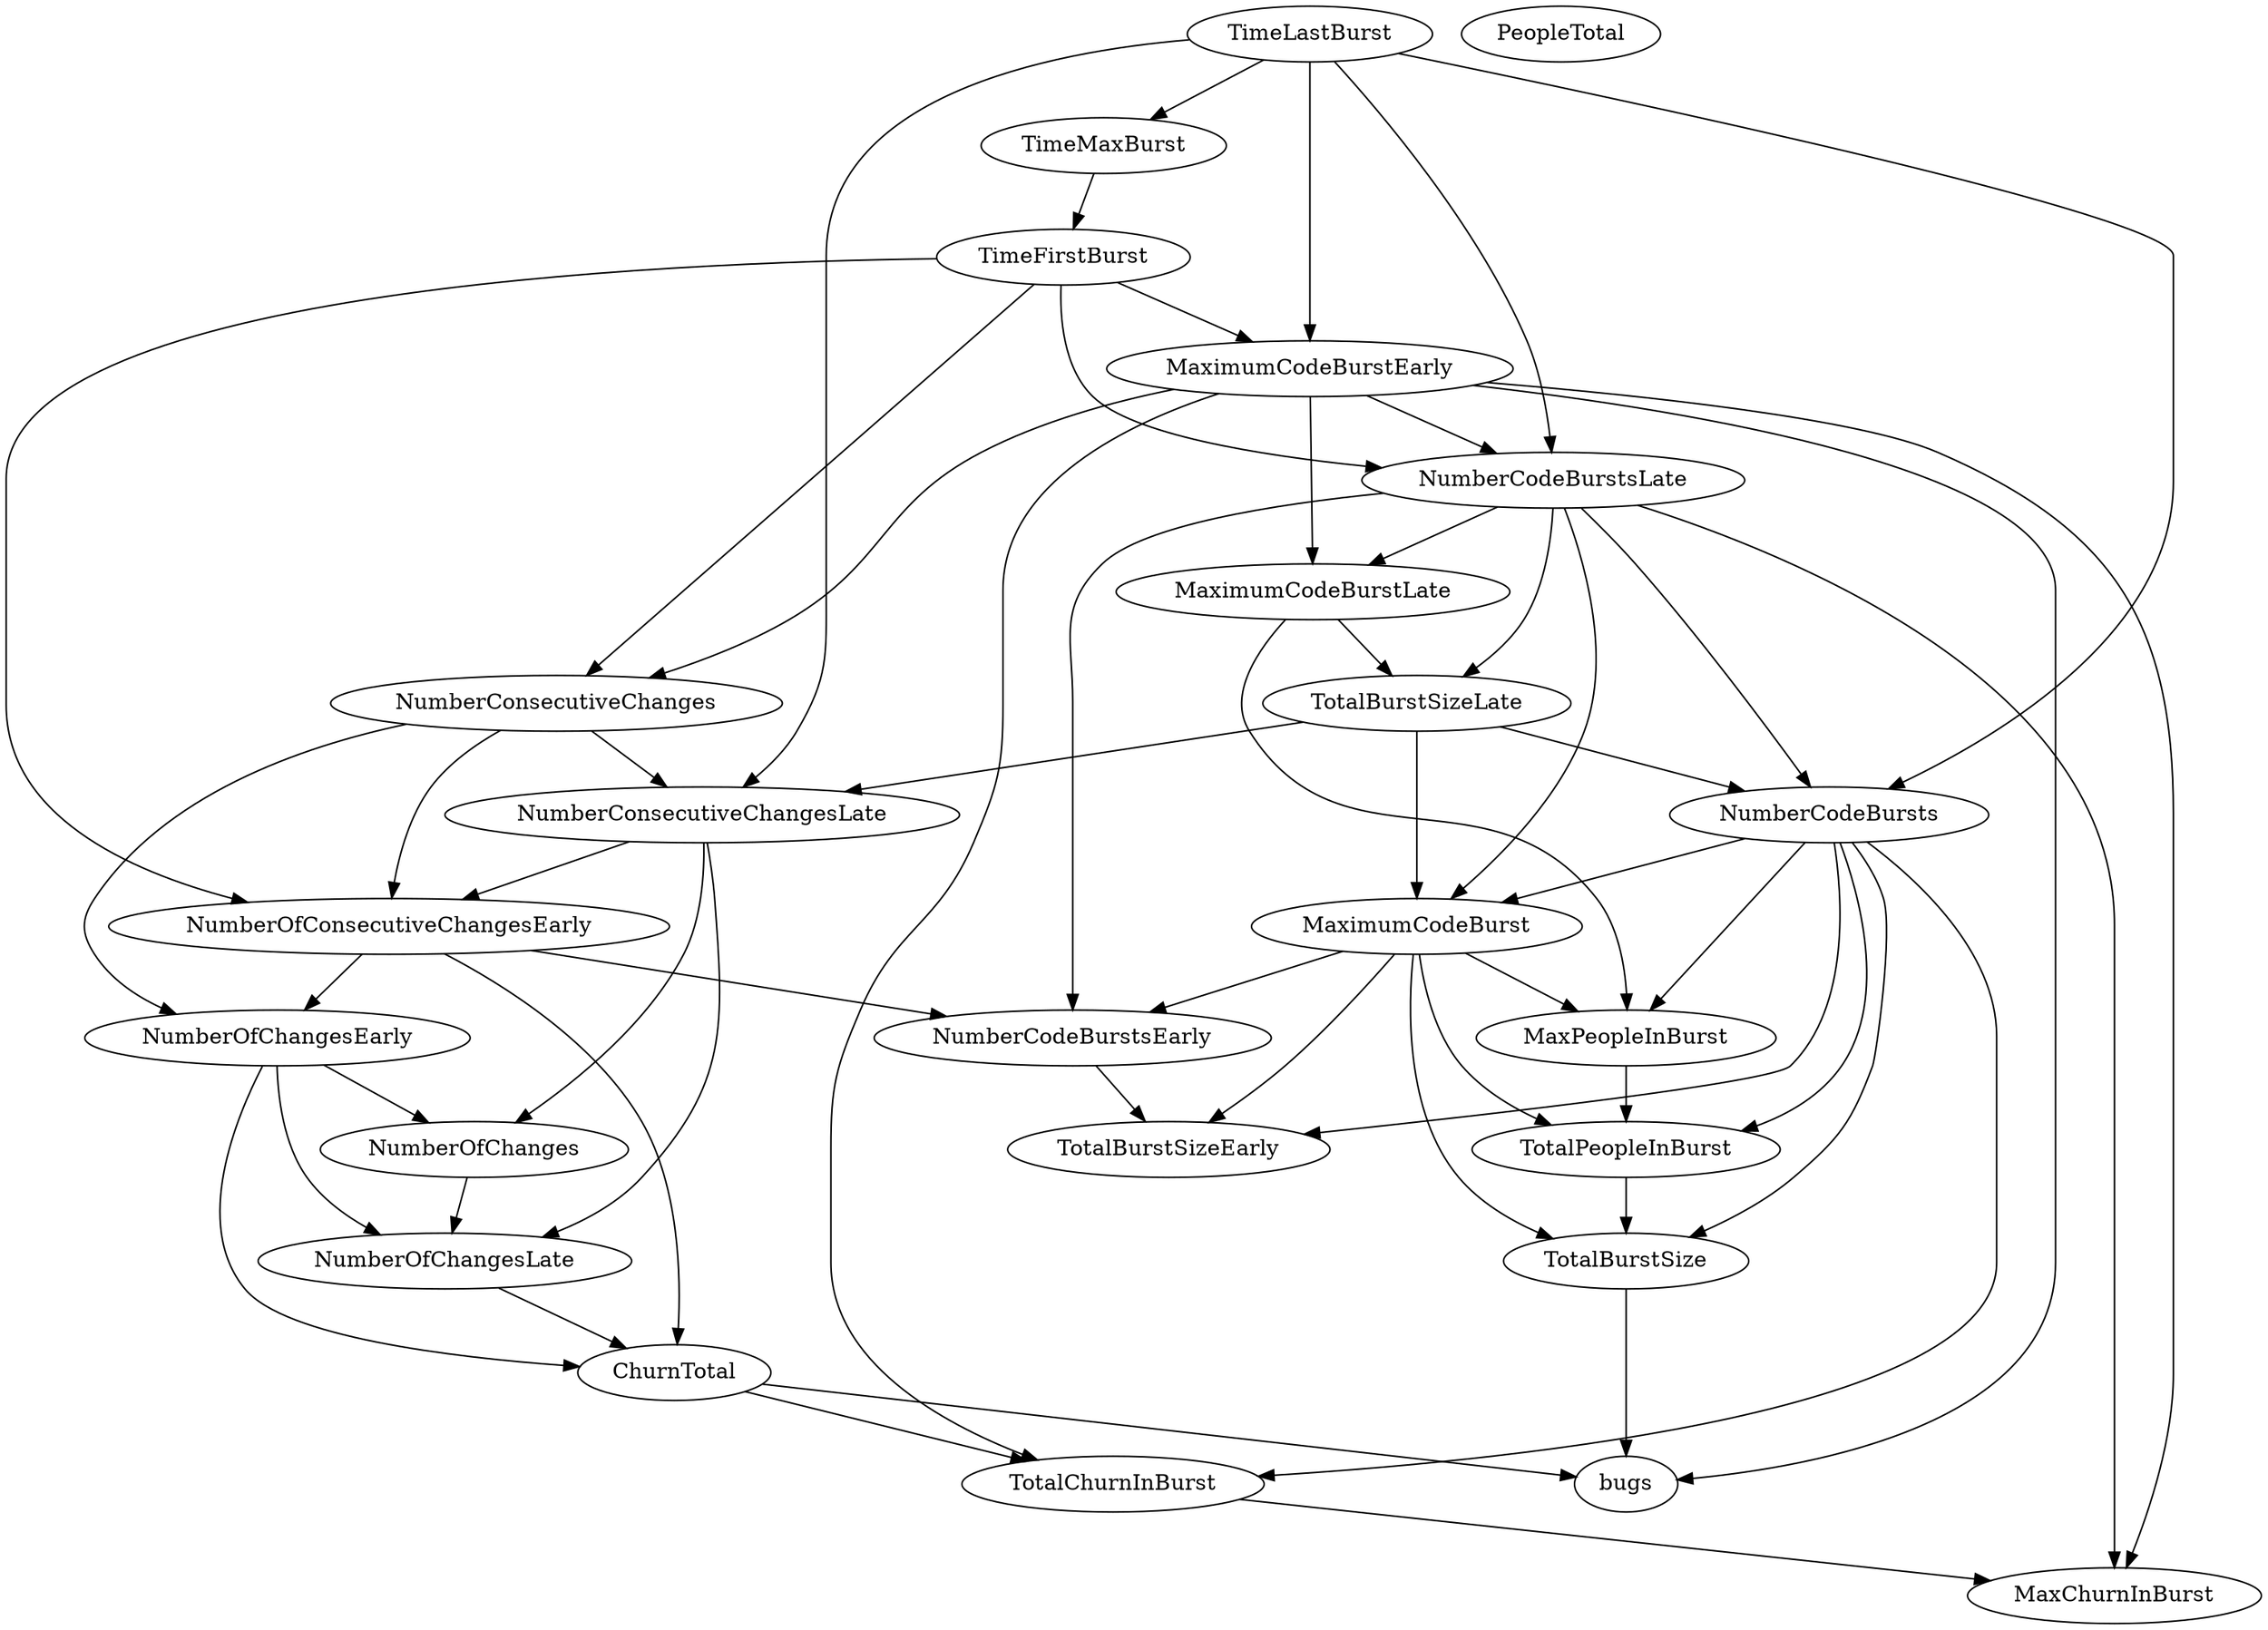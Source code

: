 digraph {
   TotalPeopleInBurst;
   MaximumCodeBurstLate;
   NumberOfChanges;
   MaxPeopleInBurst;
   TotalBurstSizeLate;
   NumberCodeBurstsLate;
   NumberOfChangesLate;
   NumberOfChangesEarly;
   MaxChurnInBurst;
   MaximumCodeBurstEarly;
   NumberCodeBurstsEarly;
   TimeFirstBurst;
   TotalChurnInBurst;
   ChurnTotal;
   MaximumCodeBurst;
   NumberOfConsecutiveChangesEarly;
   NumberConsecutiveChangesLate;
   TotalBurstSizeEarly;
   TotalBurstSize;
   TimeMaxBurst;
   NumberConsecutiveChanges;
   TimeLastBurst;
   NumberCodeBursts;
   PeopleTotal;
   bugs;
   TotalPeopleInBurst -> TotalBurstSize;
   MaximumCodeBurstLate -> MaxPeopleInBurst;
   MaximumCodeBurstLate -> TotalBurstSizeLate;
   NumberOfChanges -> NumberOfChangesLate;
   MaxPeopleInBurst -> TotalPeopleInBurst;
   TotalBurstSizeLate -> MaximumCodeBurst;
   TotalBurstSizeLate -> NumberConsecutiveChangesLate;
   TotalBurstSizeLate -> NumberCodeBursts;
   NumberCodeBurstsLate -> MaximumCodeBurstLate;
   NumberCodeBurstsLate -> TotalBurstSizeLate;
   NumberCodeBurstsLate -> MaxChurnInBurst;
   NumberCodeBurstsLate -> NumberCodeBurstsEarly;
   NumberCodeBurstsLate -> MaximumCodeBurst;
   NumberCodeBurstsLate -> NumberCodeBursts;
   NumberOfChangesLate -> ChurnTotal;
   NumberOfChangesEarly -> NumberOfChanges;
   NumberOfChangesEarly -> NumberOfChangesLate;
   NumberOfChangesEarly -> ChurnTotal;
   MaximumCodeBurstEarly -> MaximumCodeBurstLate;
   MaximumCodeBurstEarly -> NumberCodeBurstsLate;
   MaximumCodeBurstEarly -> MaxChurnInBurst;
   MaximumCodeBurstEarly -> TotalChurnInBurst;
   MaximumCodeBurstEarly -> NumberConsecutiveChanges;
   MaximumCodeBurstEarly -> bugs;
   NumberCodeBurstsEarly -> TotalBurstSizeEarly;
   TimeFirstBurst -> NumberCodeBurstsLate;
   TimeFirstBurst -> MaximumCodeBurstEarly;
   TimeFirstBurst -> NumberOfConsecutiveChangesEarly;
   TimeFirstBurst -> NumberConsecutiveChanges;
   TotalChurnInBurst -> MaxChurnInBurst;
   ChurnTotal -> TotalChurnInBurst;
   ChurnTotal -> bugs;
   MaximumCodeBurst -> TotalPeopleInBurst;
   MaximumCodeBurst -> MaxPeopleInBurst;
   MaximumCodeBurst -> NumberCodeBurstsEarly;
   MaximumCodeBurst -> TotalBurstSizeEarly;
   MaximumCodeBurst -> TotalBurstSize;
   NumberOfConsecutiveChangesEarly -> NumberOfChangesEarly;
   NumberOfConsecutiveChangesEarly -> NumberCodeBurstsEarly;
   NumberOfConsecutiveChangesEarly -> ChurnTotal;
   NumberConsecutiveChangesLate -> NumberOfChanges;
   NumberConsecutiveChangesLate -> NumberOfChangesLate;
   NumberConsecutiveChangesLate -> NumberOfConsecutiveChangesEarly;
   TotalBurstSize -> bugs;
   TimeMaxBurst -> TimeFirstBurst;
   NumberConsecutiveChanges -> NumberOfChangesEarly;
   NumberConsecutiveChanges -> NumberOfConsecutiveChangesEarly;
   NumberConsecutiveChanges -> NumberConsecutiveChangesLate;
   TimeLastBurst -> NumberCodeBurstsLate;
   TimeLastBurst -> MaximumCodeBurstEarly;
   TimeLastBurst -> NumberConsecutiveChangesLate;
   TimeLastBurst -> TimeMaxBurst;
   TimeLastBurst -> NumberCodeBursts;
   NumberCodeBursts -> TotalPeopleInBurst;
   NumberCodeBursts -> MaxPeopleInBurst;
   NumberCodeBursts -> TotalChurnInBurst;
   NumberCodeBursts -> MaximumCodeBurst;
   NumberCodeBursts -> TotalBurstSizeEarly;
   NumberCodeBursts -> TotalBurstSize;
}
